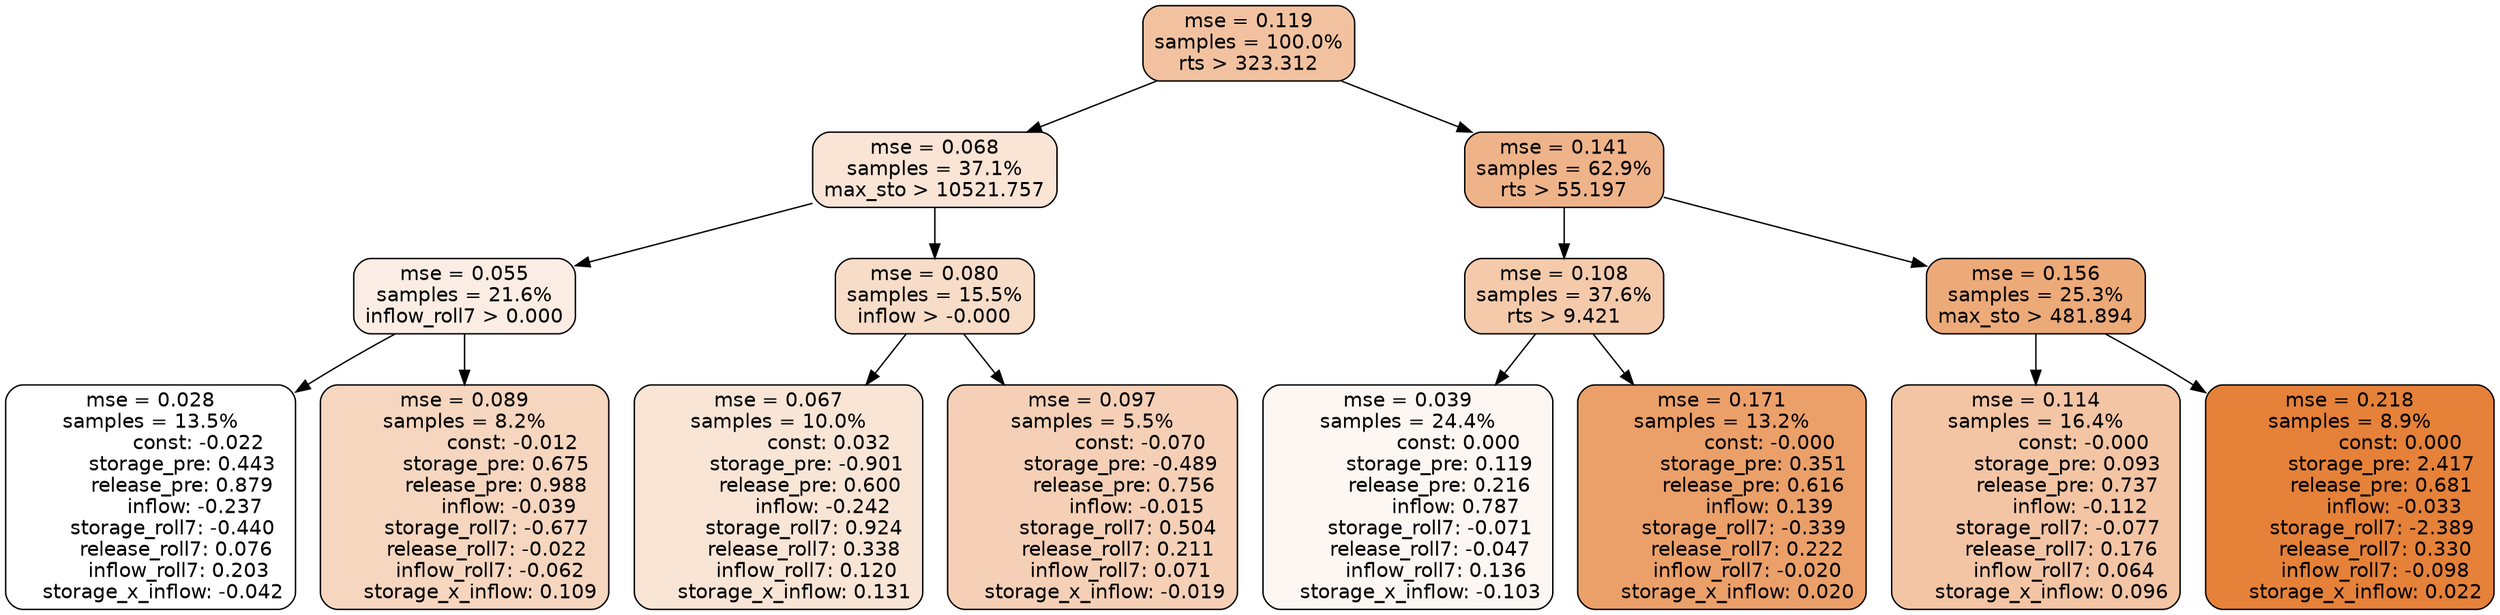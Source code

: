 digraph tree {
node [shape=rectangle, style="filled, rounded", color="black", fontname=helvetica] ;
edge [fontname=helvetica] ;
	"0" [label="mse = 0.119
samples = 100.0%
rts > 323.312", fillcolor="#f2c2a0"]
	"8" [label="mse = 0.068
samples = 37.1%
max_sto > 10521.757", fillcolor="#f9e4d5"]
	"1" [label="mse = 0.141
samples = 62.9%
rts > 55.197", fillcolor="#efb389"]
	"9" [label="mse = 0.055
samples = 21.6%
inflow_roll7 > 0.000", fillcolor="#fbede3"]
	"12" [label="mse = 0.080
samples = 15.5%
inflow > -0.000", fillcolor="#f7dcc8"]
	"2" [label="mse = 0.108
samples = 37.6%
rts > 9.421", fillcolor="#f4caab"]
	"5" [label="mse = 0.156
samples = 25.3%
max_sto > 481.894", fillcolor="#edaa79"]
	"10" [label="mse = 0.028
samples = 13.5%
               const: -0.022
          storage_pre: 0.443
          release_pre: 0.879
              inflow: -0.237
       storage_roll7: -0.440
        release_roll7: 0.076
         inflow_roll7: 0.203
    storage_x_inflow: -0.042", fillcolor="#ffffff"]
	"11" [label="mse = 0.089
samples = 8.2%
               const: -0.012
          storage_pre: 0.675
          release_pre: 0.988
              inflow: -0.039
       storage_roll7: -0.677
       release_roll7: -0.022
        inflow_roll7: -0.062
     storage_x_inflow: 0.109", fillcolor="#f6d6bf"]
	"13" [label="mse = 0.067
samples = 10.0%
                const: 0.032
         storage_pre: -0.901
          release_pre: 0.600
              inflow: -0.242
        storage_roll7: 0.924
        release_roll7: 0.338
         inflow_roll7: 0.120
     storage_x_inflow: 0.131", fillcolor="#f9e5d6"]
	"14" [label="mse = 0.097
samples = 5.5%
               const: -0.070
         storage_pre: -0.489
          release_pre: 0.756
              inflow: -0.015
        storage_roll7: 0.504
        release_roll7: 0.211
         inflow_roll7: 0.071
    storage_x_inflow: -0.019", fillcolor="#f5d0b6"]
	"3" [label="mse = 0.039
samples = 24.4%
                const: 0.000
          storage_pre: 0.119
          release_pre: 0.216
               inflow: 0.787
       storage_roll7: -0.071
       release_roll7: -0.047
         inflow_roll7: 0.136
    storage_x_inflow: -0.103", fillcolor="#fdf7f3"]
	"4" [label="mse = 0.171
samples = 13.2%
               const: -0.000
          storage_pre: 0.351
          release_pre: 0.616
               inflow: 0.139
       storage_roll7: -0.339
        release_roll7: 0.222
        inflow_roll7: -0.020
     storage_x_inflow: 0.020", fillcolor="#eba06a"]
	"6" [label="mse = 0.114
samples = 16.4%
               const: -0.000
          storage_pre: 0.093
          release_pre: 0.737
              inflow: -0.112
       storage_roll7: -0.077
        release_roll7: 0.176
         inflow_roll7: 0.064
     storage_x_inflow: 0.096", fillcolor="#f3c5a5"]
	"7" [label="mse = 0.218
samples = 8.9%
                const: 0.000
          storage_pre: 2.417
          release_pre: 0.681
              inflow: -0.033
       storage_roll7: -2.389
        release_roll7: 0.330
        inflow_roll7: -0.098
     storage_x_inflow: 0.022", fillcolor="#e58139"]

	"0" -> "1"
	"0" -> "8"
	"8" -> "9"
	"8" -> "12"
	"1" -> "2"
	"1" -> "5"
	"9" -> "10"
	"9" -> "11"
	"12" -> "13"
	"12" -> "14"
	"2" -> "3"
	"2" -> "4"
	"5" -> "6"
	"5" -> "7"
}